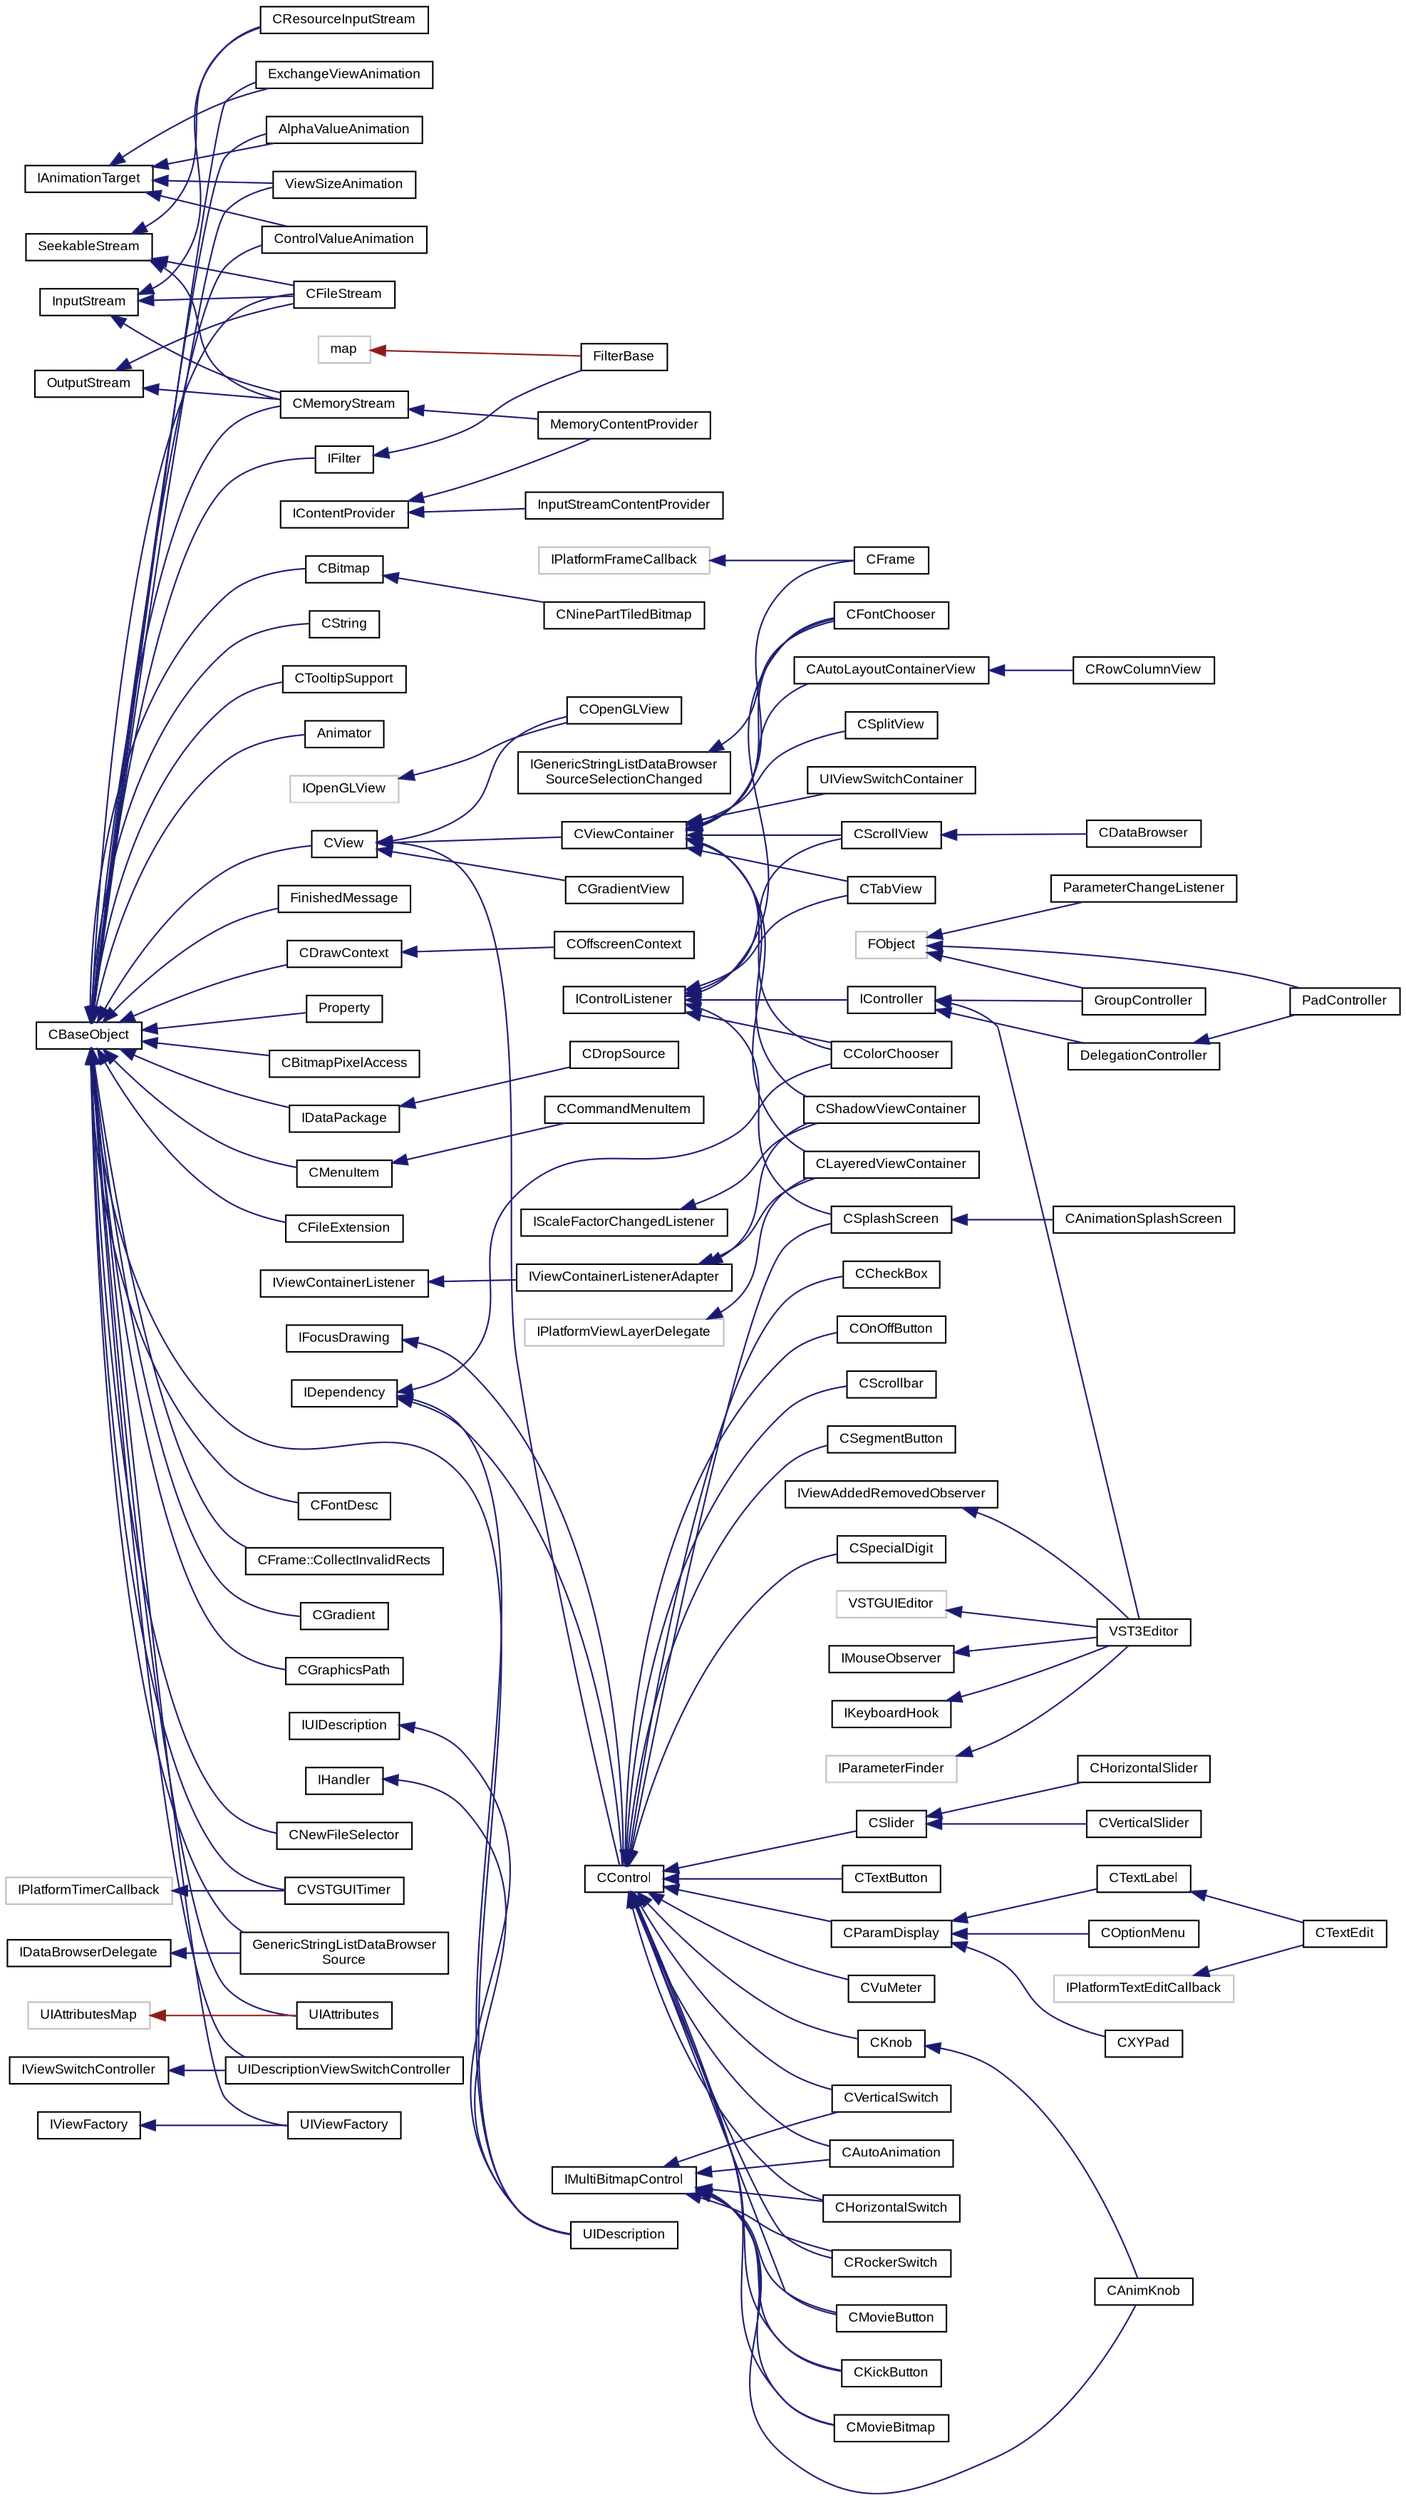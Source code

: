 digraph "Graphical Class Hierarchy"
{
  bgcolor="transparent";
  edge [fontname="Arial",fontsize="9",labelfontname="Arial",labelfontsize="9"];
  node [fontname="Arial",fontsize="9",shape=record];
  rankdir="LR";
  Node1 [label="CBaseObject",height=0.2,width=0.4,color="black",URL="$class_v_s_t_g_u_i_1_1_c_base_object.html",tooltip="Base Object with reference counter. "];
  Node1 -> Node2 [dir="back",color="midnightblue",fontsize="9",style="solid",fontname="Arial"];
  Node2 [label="AlphaValueAnimation",height=0.2,width=0.4,color="black",URL="$class_v_s_t_g_u_i_1_1_animation_1_1_alpha_value_animation.html",tooltip="animates the alpha value of the view "];
  Node1 -> Node3 [dir="back",color="midnightblue",fontsize="9",style="solid",fontname="Arial"];
  Node3 [label="Animator",height=0.2,width=0.4,color="black",URL="$class_v_s_t_g_u_i_1_1_animation_1_1_animator.html",tooltip="Animation runner. "];
  Node1 -> Node4 [dir="back",color="midnightblue",fontsize="9",style="solid",fontname="Arial"];
  Node4 [label="ControlValueAnimation",height=0.2,width=0.4,color="black",URL="$class_v_s_t_g_u_i_1_1_animation_1_1_control_value_animation.html",tooltip="animates the value of a CControl "];
  Node1 -> Node5 [dir="back",color="midnightblue",fontsize="9",style="solid",fontname="Arial"];
  Node5 [label="ExchangeViewAnimation",height=0.2,width=0.4,color="black",URL="$class_v_s_t_g_u_i_1_1_animation_1_1_exchange_view_animation.html",tooltip="exchange a view by another view with an animation "];
  Node1 -> Node6 [dir="back",color="midnightblue",fontsize="9",style="solid",fontname="Arial"];
  Node6 [label="FinishedMessage",height=0.2,width=0.4,color="black",URL="$class_v_s_t_g_u_i_1_1_animation_1_1_finished_message.html",tooltip="Animation Finished Message Object. "];
  Node1 -> Node7 [dir="back",color="midnightblue",fontsize="9",style="solid",fontname="Arial"];
  Node7 [label="ViewSizeAnimation",height=0.2,width=0.4,color="black",URL="$class_v_s_t_g_u_i_1_1_animation_1_1_view_size_animation.html",tooltip="animates the view size of the view "];
  Node1 -> Node8 [dir="back",color="midnightblue",fontsize="9",style="solid",fontname="Arial"];
  Node8 [label="IFilter",height=0.2,width=0.4,color="black",URL="$class_v_s_t_g_u_i_1_1_bitmap_filter_1_1_i_filter.html",tooltip="Filter Interface. "];
  Node8 -> Node9 [dir="back",color="midnightblue",fontsize="9",style="solid",fontname="Arial"];
  Node9 [label="FilterBase",height=0.2,width=0.4,color="black",URL="$class_v_s_t_g_u_i_1_1_bitmap_filter_1_1_filter_base.html",tooltip="A Base Class for Implementing Bitmap Filters. "];
  Node1 -> Node10 [dir="back",color="midnightblue",fontsize="9",style="solid",fontname="Arial"];
  Node10 [label="Property",height=0.2,width=0.4,color="black",URL="$class_v_s_t_g_u_i_1_1_bitmap_filter_1_1_property.html",tooltip="Filter Property. "];
  Node1 -> Node11 [dir="back",color="midnightblue",fontsize="9",style="solid",fontname="Arial"];
  Node11 [label="CBitmap",height=0.2,width=0.4,color="black",URL="$class_v_s_t_g_u_i_1_1_c_bitmap.html",tooltip="Encapsulates various platform depended kinds of bitmaps. "];
  Node11 -> Node12 [dir="back",color="midnightblue",fontsize="9",style="solid",fontname="Arial"];
  Node12 [label="CNinePartTiledBitmap",height=0.2,width=0.4,color="black",URL="$class_v_s_t_g_u_i_1_1_c_nine_part_tiled_bitmap.html",tooltip="a nine-part tiled bitmap "];
  Node1 -> Node13 [dir="back",color="midnightblue",fontsize="9",style="solid",fontname="Arial"];
  Node13 [label="CBitmapPixelAccess",height=0.2,width=0.4,color="black",URL="$class_v_s_t_g_u_i_1_1_c_bitmap_pixel_access.html",tooltip="direct pixel access to a CBitmap "];
  Node1 -> Node14 [dir="back",color="midnightblue",fontsize="9",style="solid",fontname="Arial"];
  Node14 [label="CDrawContext",height=0.2,width=0.4,color="black",URL="$class_v_s_t_g_u_i_1_1_c_draw_context.html",tooltip="A drawing context encapsulates the drawing context of the underlying OS. "];
  Node14 -> Node15 [dir="back",color="midnightblue",fontsize="9",style="solid",fontname="Arial"];
  Node15 [label="COffscreenContext",height=0.2,width=0.4,color="black",URL="$class_v_s_t_g_u_i_1_1_c_offscreen_context.html",tooltip="A draw context using a bitmap as it&#39;s back buffer. "];
  Node1 -> Node16 [dir="back",color="midnightblue",fontsize="9",style="solid",fontname="Arial"];
  Node16 [label="CFileExtension",height=0.2,width=0.4,color="black",URL="$class_v_s_t_g_u_i_1_1_c_file_extension.html",tooltip="file extension description "];
  Node1 -> Node17 [dir="back",color="midnightblue",fontsize="9",style="solid",fontname="Arial"];
  Node17 [label="CFileStream",height=0.2,width=0.4,color="black",URL="$class_v_s_t_g_u_i_1_1_c_file_stream.html"];
  Node1 -> Node18 [dir="back",color="midnightblue",fontsize="9",style="solid",fontname="Arial"];
  Node18 [label="CFontDesc",height=0.2,width=0.4,color="black",URL="$class_v_s_t_g_u_i_1_1_c_font_desc.html",tooltip="font class "];
  Node1 -> Node19 [dir="back",color="midnightblue",fontsize="9",style="solid",fontname="Arial"];
  Node19 [label="CFrame::CollectInvalidRects",height=0.2,width=0.4,color="black",URL="$struct_v_s_t_g_u_i_1_1_c_frame_1_1_collect_invalid_rects.html"];
  Node1 -> Node20 [dir="back",color="midnightblue",fontsize="9",style="solid",fontname="Arial"];
  Node20 [label="CGradient",height=0.2,width=0.4,color="black",URL="$class_v_s_t_g_u_i_1_1_c_gradient.html",tooltip="Gradient Object [new in 4.0]. "];
  Node1 -> Node21 [dir="back",color="midnightblue",fontsize="9",style="solid",fontname="Arial"];
  Node21 [label="CGraphicsPath",height=0.2,width=0.4,color="black",URL="$class_v_s_t_g_u_i_1_1_c_graphics_path.html",tooltip="Graphics Path Object. "];
  Node1 -> Node22 [dir="back",color="midnightblue",fontsize="9",style="solid",fontname="Arial"];
  Node22 [label="CMemoryStream",height=0.2,width=0.4,color="black",URL="$class_v_s_t_g_u_i_1_1_c_memory_stream.html"];
  Node22 -> Node23 [dir="back",color="midnightblue",fontsize="9",style="solid",fontname="Arial"];
  Node23 [label="MemoryContentProvider",height=0.2,width=0.4,color="black",URL="$class_v_s_t_g_u_i_1_1_xml_1_1_memory_content_provider.html"];
  Node1 -> Node24 [dir="back",color="midnightblue",fontsize="9",style="solid",fontname="Arial"];
  Node24 [label="CMenuItem",height=0.2,width=0.4,color="black",URL="$class_v_s_t_g_u_i_1_1_c_menu_item.html",tooltip="a menu item "];
  Node24 -> Node25 [dir="back",color="midnightblue",fontsize="9",style="solid",fontname="Arial"];
  Node25 [label="CCommandMenuItem",height=0.2,width=0.4,color="black",URL="$class_v_s_t_g_u_i_1_1_c_command_menu_item.html",tooltip="a command menu item "];
  Node1 -> Node26 [dir="back",color="midnightblue",fontsize="9",style="solid",fontname="Arial"];
  Node26 [label="CNewFileSelector",height=0.2,width=0.4,color="black",URL="$class_v_s_t_g_u_i_1_1_c_new_file_selector.html",tooltip="New file selector class. "];
  Node1 -> Node27 [dir="back",color="midnightblue",fontsize="9",style="solid",fontname="Arial"];
  Node27 [label="CString",height=0.2,width=0.4,color="black",URL="$class_v_s_t_g_u_i_1_1_c_string.html",tooltip="a string holder class "];
  Node1 -> Node28 [dir="back",color="midnightblue",fontsize="9",style="solid",fontname="Arial"];
  Node28 [label="CTooltipSupport",height=0.2,width=0.4,color="black",URL="$class_v_s_t_g_u_i_1_1_c_tooltip_support.html",tooltip="Generic Tooltip Support class. "];
  Node1 -> Node29 [dir="back",color="midnightblue",fontsize="9",style="solid",fontname="Arial"];
  Node29 [label="CView",height=0.2,width=0.4,color="black",URL="$class_v_s_t_g_u_i_1_1_c_view.html",tooltip="Base Class of all view objects. "];
  Node29 -> Node30 [dir="back",color="midnightblue",fontsize="9",style="solid",fontname="Arial"];
  Node30 [label="CControl",height=0.2,width=0.4,color="black",URL="$class_v_s_t_g_u_i_1_1_c_control.html",tooltip="base class of all VSTGUI controls "];
  Node30 -> Node31 [dir="back",color="midnightblue",fontsize="9",style="solid",fontname="Arial"];
  Node31 [label="CAutoAnimation",height=0.2,width=0.4,color="black",URL="$class_v_s_t_g_u_i_1_1_c_auto_animation.html"];
  Node30 -> Node32 [dir="back",color="midnightblue",fontsize="9",style="solid",fontname="Arial"];
  Node32 [label="CCheckBox",height=0.2,width=0.4,color="black",URL="$class_v_s_t_g_u_i_1_1_c_check_box.html",tooltip="a check box control with a title and 3 states "];
  Node30 -> Node33 [dir="back",color="midnightblue",fontsize="9",style="solid",fontname="Arial"];
  Node33 [label="CHorizontalSwitch",height=0.2,width=0.4,color="black",URL="$class_v_s_t_g_u_i_1_1_c_horizontal_switch.html",tooltip="a horizontal switch control "];
  Node30 -> Node34 [dir="back",color="midnightblue",fontsize="9",style="solid",fontname="Arial"];
  Node34 [label="CKickButton",height=0.2,width=0.4,color="black",URL="$class_v_s_t_g_u_i_1_1_c_kick_button.html"];
  Node30 -> Node35 [dir="back",color="midnightblue",fontsize="9",style="solid",fontname="Arial"];
  Node35 [label="CKnob",height=0.2,width=0.4,color="black",URL="$class_v_s_t_g_u_i_1_1_c_knob.html",tooltip="a knob control "];
  Node35 -> Node36 [dir="back",color="midnightblue",fontsize="9",style="solid",fontname="Arial"];
  Node36 [label="CAnimKnob",height=0.2,width=0.4,color="black",URL="$class_v_s_t_g_u_i_1_1_c_anim_knob.html",tooltip="a bitmap knob control "];
  Node30 -> Node37 [dir="back",color="midnightblue",fontsize="9",style="solid",fontname="Arial"];
  Node37 [label="CMovieBitmap",height=0.2,width=0.4,color="black",URL="$class_v_s_t_g_u_i_1_1_c_movie_bitmap.html",tooltip="a bitmap view that displays different bitmaps according to its current value "];
  Node30 -> Node38 [dir="back",color="midnightblue",fontsize="9",style="solid",fontname="Arial"];
  Node38 [label="CMovieButton",height=0.2,width=0.4,color="black",URL="$class_v_s_t_g_u_i_1_1_c_movie_button.html",tooltip="a bi-states button with 2 subbitmaps "];
  Node30 -> Node39 [dir="back",color="midnightblue",fontsize="9",style="solid",fontname="Arial"];
  Node39 [label="COnOffButton",height=0.2,width=0.4,color="black",URL="$class_v_s_t_g_u_i_1_1_c_on_off_button.html",tooltip="a button control with 2 states "];
  Node30 -> Node40 [dir="back",color="midnightblue",fontsize="9",style="solid",fontname="Arial"];
  Node40 [label="CParamDisplay",height=0.2,width=0.4,color="black",URL="$class_v_s_t_g_u_i_1_1_c_param_display.html",tooltip="a parameter display "];
  Node40 -> Node41 [dir="back",color="midnightblue",fontsize="9",style="solid",fontname="Arial"];
  Node41 [label="COptionMenu",height=0.2,width=0.4,color="black",URL="$class_v_s_t_g_u_i_1_1_c_option_menu.html",tooltip="a popup menu control "];
  Node40 -> Node42 [dir="back",color="midnightblue",fontsize="9",style="solid",fontname="Arial"];
  Node42 [label="CTextLabel",height=0.2,width=0.4,color="black",URL="$class_v_s_t_g_u_i_1_1_c_text_label.html",tooltip="a text label "];
  Node42 -> Node43 [dir="back",color="midnightblue",fontsize="9",style="solid",fontname="Arial"];
  Node43 [label="CTextEdit",height=0.2,width=0.4,color="black",URL="$class_v_s_t_g_u_i_1_1_c_text_edit.html",tooltip="a text edit control "];
  Node40 -> Node44 [dir="back",color="midnightblue",fontsize="9",style="solid",fontname="Arial"];
  Node44 [label="CXYPad",height=0.2,width=0.4,color="black",URL="$class_v_s_t_g_u_i_1_1_c_x_y_pad.html"];
  Node30 -> Node45 [dir="back",color="midnightblue",fontsize="9",style="solid",fontname="Arial"];
  Node45 [label="CRockerSwitch",height=0.2,width=0.4,color="black",URL="$class_v_s_t_g_u_i_1_1_c_rocker_switch.html",tooltip="a switch control with 3 sub bitmaps "];
  Node30 -> Node46 [dir="back",color="midnightblue",fontsize="9",style="solid",fontname="Arial"];
  Node46 [label="CScrollbar",height=0.2,width=0.4,color="black",URL="$class_v_s_t_g_u_i_1_1_c_scrollbar.html",tooltip="a scrollbar control "];
  Node30 -> Node47 [dir="back",color="midnightblue",fontsize="9",style="solid",fontname="Arial"];
  Node47 [label="CSegmentButton",height=0.2,width=0.4,color="black",URL="$class_v_s_t_g_u_i_1_1_c_segment_button.html",tooltip="Control which draws a segmented button. "];
  Node30 -> Node48 [dir="back",color="midnightblue",fontsize="9",style="solid",fontname="Arial"];
  Node48 [label="CSlider",height=0.2,width=0.4,color="black",URL="$class_v_s_t_g_u_i_1_1_c_slider.html",tooltip="a slider control "];
  Node48 -> Node49 [dir="back",color="midnightblue",fontsize="9",style="solid",fontname="Arial"];
  Node49 [label="CHorizontalSlider",height=0.2,width=0.4,color="black",URL="$class_v_s_t_g_u_i_1_1_c_horizontal_slider.html",tooltip="a horizontal slider control "];
  Node48 -> Node50 [dir="back",color="midnightblue",fontsize="9",style="solid",fontname="Arial"];
  Node50 [label="CVerticalSlider",height=0.2,width=0.4,color="black",URL="$class_v_s_t_g_u_i_1_1_c_vertical_slider.html",tooltip="a vertical slider control "];
  Node30 -> Node51 [dir="back",color="midnightblue",fontsize="9",style="solid",fontname="Arial"];
  Node51 [label="CSpecialDigit",height=0.2,width=0.4,color="black",URL="$class_v_s_t_g_u_i_1_1_c_special_digit.html",tooltip="special display with custom numbers (0...9) "];
  Node30 -> Node52 [dir="back",color="midnightblue",fontsize="9",style="solid",fontname="Arial"];
  Node52 [label="CSplashScreen",height=0.2,width=0.4,color="black",URL="$class_v_s_t_g_u_i_1_1_c_splash_screen.html"];
  Node52 -> Node53 [dir="back",color="midnightblue",fontsize="9",style="solid",fontname="Arial"];
  Node53 [label="CAnimationSplashScreen",height=0.2,width=0.4,color="black",URL="$class_v_s_t_g_u_i_1_1_c_animation_splash_screen.html",tooltip="a splash screen which animates the opening and closing of the splash bitmap "];
  Node30 -> Node54 [dir="back",color="midnightblue",fontsize="9",style="solid",fontname="Arial"];
  Node54 [label="CTextButton",height=0.2,width=0.4,color="black",URL="$class_v_s_t_g_u_i_1_1_c_text_button.html",tooltip="a button which renders without bitmaps "];
  Node30 -> Node55 [dir="back",color="midnightblue",fontsize="9",style="solid",fontname="Arial"];
  Node55 [label="CVerticalSwitch",height=0.2,width=0.4,color="black",URL="$class_v_s_t_g_u_i_1_1_c_vertical_switch.html",tooltip="a vertical switch control "];
  Node30 -> Node56 [dir="back",color="midnightblue",fontsize="9",style="solid",fontname="Arial"];
  Node56 [label="CVuMeter",height=0.2,width=0.4,color="black",URL="$class_v_s_t_g_u_i_1_1_c_vu_meter.html"];
  Node29 -> Node57 [dir="back",color="midnightblue",fontsize="9",style="solid",fontname="Arial"];
  Node57 [label="CGradientView",height=0.2,width=0.4,color="black",URL="$class_v_s_t_g_u_i_1_1_c_gradient_view.html",tooltip="View which draws a gradient. "];
  Node29 -> Node58 [dir="back",color="midnightblue",fontsize="9",style="solid",fontname="Arial"];
  Node58 [label="COpenGLView",height=0.2,width=0.4,color="black",URL="$class_v_s_t_g_u_i_1_1_c_open_g_l_view.html",tooltip="a subview which uses OpenGL for drawing "];
  Node29 -> Node59 [dir="back",color="midnightblue",fontsize="9",style="solid",fontname="Arial"];
  Node59 [label="CViewContainer",height=0.2,width=0.4,color="black",URL="$class_v_s_t_g_u_i_1_1_c_view_container.html",tooltip="Container Class of CView objects. "];
  Node59 -> Node60 [dir="back",color="midnightblue",fontsize="9",style="solid",fontname="Arial"];
  Node60 [label="CAutoLayoutContainerView",height=0.2,width=0.4,color="black",URL="$class_v_s_t_g_u_i_1_1_c_auto_layout_container_view.html"];
  Node60 -> Node61 [dir="back",color="midnightblue",fontsize="9",style="solid",fontname="Arial"];
  Node61 [label="CRowColumnView",height=0.2,width=0.4,color="black",URL="$class_v_s_t_g_u_i_1_1_c_row_column_view.html",tooltip="a view container which layouts its subview as rows or columns "];
  Node59 -> Node62 [dir="back",color="midnightblue",fontsize="9",style="solid",fontname="Arial"];
  Node62 [label="CColorChooser",height=0.2,width=0.4,color="black",URL="$class_v_s_t_g_u_i_1_1_c_color_chooser.html"];
  Node59 -> Node63 [dir="back",color="midnightblue",fontsize="9",style="solid",fontname="Arial"];
  Node63 [label="CFontChooser",height=0.2,width=0.4,color="black",URL="$class_v_s_t_g_u_i_1_1_c_font_chooser.html"];
  Node59 -> Node64 [dir="back",color="midnightblue",fontsize="9",style="solid",fontname="Arial"];
  Node64 [label="CFrame",height=0.2,width=0.4,color="black",URL="$class_v_s_t_g_u_i_1_1_c_frame.html",tooltip="The CFrame is the parent container of all views. "];
  Node59 -> Node65 [dir="back",color="midnightblue",fontsize="9",style="solid",fontname="Arial"];
  Node65 [label="CLayeredViewContainer",height=0.2,width=0.4,color="black",URL="$class_v_s_t_g_u_i_1_1_c_layered_view_container.html",tooltip="a view container which draws into a platform layer on top of a parent layer or the platform viewA CLa..."];
  Node59 -> Node66 [dir="back",color="midnightblue",fontsize="9",style="solid",fontname="Arial"];
  Node66 [label="CScrollView",height=0.2,width=0.4,color="black",URL="$class_v_s_t_g_u_i_1_1_c_scroll_view.html",tooltip="a scrollable container view with scrollbars "];
  Node66 -> Node67 [dir="back",color="midnightblue",fontsize="9",style="solid",fontname="Arial"];
  Node67 [label="CDataBrowser",height=0.2,width=0.4,color="black",URL="$class_v_s_t_g_u_i_1_1_c_data_browser.html",tooltip="DataBrowser view. "];
  Node59 -> Node68 [dir="back",color="midnightblue",fontsize="9",style="solid",fontname="Arial"];
  Node68 [label="CShadowViewContainer",height=0.2,width=0.4,color="black",URL="$class_v_s_t_g_u_i_1_1_c_shadow_view_container.html",tooltip="a view container which draws a shadow for it&#39;s subviews "];
  Node59 -> Node69 [dir="back",color="midnightblue",fontsize="9",style="solid",fontname="Arial"];
  Node69 [label="CSplitView",height=0.2,width=0.4,color="black",URL="$class_v_s_t_g_u_i_1_1_c_split_view.html",tooltip="a split container view with separators between its child views "];
  Node59 -> Node70 [dir="back",color="midnightblue",fontsize="9",style="solid",fontname="Arial"];
  Node70 [label="CTabView",height=0.2,width=0.4,color="black",URL="$class_v_s_t_g_u_i_1_1_c_tab_view.html",tooltip="a tab view "];
  Node59 -> Node71 [dir="back",color="midnightblue",fontsize="9",style="solid",fontname="Arial"];
  Node71 [label="UIViewSwitchContainer",height=0.2,width=0.4,color="black",URL="$class_v_s_t_g_u_i_1_1_u_i_view_switch_container.html"];
  Node1 -> Node72 [dir="back",color="midnightblue",fontsize="9",style="solid",fontname="Arial"];
  Node72 [label="CVSTGUITimer",height=0.2,width=0.4,color="black",URL="$class_v_s_t_g_u_i_1_1_c_v_s_t_g_u_i_timer.html",tooltip="A timer class, which posts timer messages to CBaseObjects or calls a lambda function (c++11 only)..."];
  Node1 -> Node73 [dir="back",color="midnightblue",fontsize="9",style="solid",fontname="Arial"];
  Node73 [label="GenericStringListDataBrowser\lSource",height=0.2,width=0.4,color="black",URL="$class_v_s_t_g_u_i_1_1_generic_string_list_data_browser_source.html",tooltip="Generic string list data browser source. "];
  Node1 -> Node74 [dir="back",color="midnightblue",fontsize="9",style="solid",fontname="Arial"];
  Node74 [label="IDataPackage",height=0.2,width=0.4,color="black",URL="$class_v_s_t_g_u_i_1_1_i_data_package.html",tooltip="interface for drag&drop and clipboard data "];
  Node74 -> Node75 [dir="back",color="midnightblue",fontsize="9",style="solid",fontname="Arial"];
  Node75 [label="CDropSource",height=0.2,width=0.4,color="black",URL="$class_v_s_t_g_u_i_1_1_c_drop_source.html",tooltip="drop source "];
  Node1 -> Node76 [dir="back",color="midnightblue",fontsize="9",style="solid",fontname="Arial"];
  Node76 [label="UIAttributes",height=0.2,width=0.4,color="black",URL="$class_v_s_t_g_u_i_1_1_u_i_attributes.html"];
  Node1 -> Node77 [dir="back",color="midnightblue",fontsize="9",style="solid",fontname="Arial"];
  Node77 [label="UIDescription",height=0.2,width=0.4,color="black",URL="$class_v_s_t_g_u_i_1_1_u_i_description.html",tooltip="XML description parser and view creator. "];
  Node1 -> Node78 [dir="back",color="midnightblue",fontsize="9",style="solid",fontname="Arial"];
  Node78 [label="UIDescriptionViewSwitchController",height=0.2,width=0.4,color="black",URL="$class_v_s_t_g_u_i_1_1_u_i_description_view_switch_controller.html"];
  Node1 -> Node79 [dir="back",color="midnightblue",fontsize="9",style="solid",fontname="Arial"];
  Node79 [label="UIViewFactory",height=0.2,width=0.4,color="black",URL="$class_v_s_t_g_u_i_1_1_u_i_view_factory.html",tooltip="Default view factory. "];
  Node80 [label="FObject",height=0.2,width=0.4,color="grey75"];
  Node80 -> Node81 [dir="back",color="midnightblue",fontsize="9",style="solid",fontname="Arial"];
  Node81 [label="GroupController",height=0.2,width=0.4,color="black",URL="$class_v_s_t_g_u_i_1_1_group_controller.html"];
  Node80 -> Node82 [dir="back",color="midnightblue",fontsize="9",style="solid",fontname="Arial"];
  Node82 [label="PadController",height=0.2,width=0.4,color="black",URL="$class_v_s_t_g_u_i_1_1_pad_controller.html"];
  Node80 -> Node83 [dir="back",color="midnightblue",fontsize="9",style="solid",fontname="Arial"];
  Node83 [label="ParameterChangeListener",height=0.2,width=0.4,color="black",URL="$class_v_s_t_g_u_i_1_1_parameter_change_listener.html"];
  Node84 [label="IAnimationTarget",height=0.2,width=0.4,color="black",URL="$class_v_s_t_g_u_i_1_1_animation_1_1_i_animation_target.html",tooltip="Animation target interface. "];
  Node84 -> Node2 [dir="back",color="midnightblue",fontsize="9",style="solid",fontname="Arial"];
  Node84 -> Node4 [dir="back",color="midnightblue",fontsize="9",style="solid",fontname="Arial"];
  Node84 -> Node5 [dir="back",color="midnightblue",fontsize="9",style="solid",fontname="Arial"];
  Node84 -> Node7 [dir="back",color="midnightblue",fontsize="9",style="solid",fontname="Arial"];
  Node85 [label="IContentProvider",height=0.2,width=0.4,color="black",URL="$class_v_s_t_g_u_i_1_1_xml_1_1_i_content_provider.html"];
  Node85 -> Node86 [dir="back",color="midnightblue",fontsize="9",style="solid",fontname="Arial"];
  Node86 [label="InputStreamContentProvider",height=0.2,width=0.4,color="black",URL="$class_v_s_t_g_u_i_1_1_xml_1_1_input_stream_content_provider.html"];
  Node85 -> Node23 [dir="back",color="midnightblue",fontsize="9",style="solid",fontname="Arial"];
  Node87 [label="IControlListener",height=0.2,width=0.4,color="black",URL="$class_v_s_t_g_u_i_1_1_i_control_listener.html"];
  Node87 -> Node62 [dir="back",color="midnightblue",fontsize="9",style="solid",fontname="Arial"];
  Node87 -> Node63 [dir="back",color="midnightblue",fontsize="9",style="solid",fontname="Arial"];
  Node87 -> Node66 [dir="back",color="midnightblue",fontsize="9",style="solid",fontname="Arial"];
  Node87 -> Node52 [dir="back",color="midnightblue",fontsize="9",style="solid",fontname="Arial"];
  Node87 -> Node70 [dir="back",color="midnightblue",fontsize="9",style="solid",fontname="Arial"];
  Node87 -> Node88 [dir="back",color="midnightblue",fontsize="9",style="solid",fontname="Arial"];
  Node88 [label="IController",height=0.2,width=0.4,color="black",URL="$class_v_s_t_g_u_i_1_1_i_controller.html",tooltip="extension to IControlListener used by UIDescription "];
  Node88 -> Node89 [dir="back",color="midnightblue",fontsize="9",style="solid",fontname="Arial"];
  Node89 [label="DelegationController",height=0.2,width=0.4,color="black",URL="$class_v_s_t_g_u_i_1_1_delegation_controller.html"];
  Node89 -> Node82 [dir="back",color="midnightblue",fontsize="9",style="solid",fontname="Arial"];
  Node88 -> Node81 [dir="back",color="midnightblue",fontsize="9",style="solid",fontname="Arial"];
  Node88 -> Node90 [dir="back",color="midnightblue",fontsize="9",style="solid",fontname="Arial"];
  Node90 [label="VST3Editor",height=0.2,width=0.4,color="black",URL="$class_v_s_t_g_u_i_1_1_v_s_t3_editor.html",tooltip="VST3 Editor with automatic parameter binding. "];
  Node91 [label="IDataBrowserDelegate",height=0.2,width=0.4,color="black",URL="$class_v_s_t_g_u_i_1_1_i_data_browser_delegate.html",tooltip="DataBrowser Interface. "];
  Node91 -> Node73 [dir="back",color="midnightblue",fontsize="9",style="solid",fontname="Arial"];
  Node92 [label="IDependency",height=0.2,width=0.4,color="black",URL="$class_v_s_t_g_u_i_1_1_i_dependency.html",tooltip="simple dependency between objects. "];
  Node92 -> Node62 [dir="back",color="midnightblue",fontsize="9",style="solid",fontname="Arial"];
  Node92 -> Node30 [dir="back",color="midnightblue",fontsize="9",style="solid",fontname="Arial"];
  Node92 -> Node77 [dir="back",color="midnightblue",fontsize="9",style="solid",fontname="Arial"];
  Node93 [label="IFocusDrawing",height=0.2,width=0.4,color="black",URL="$class_v_s_t_g_u_i_1_1_i_focus_drawing.html",tooltip="Custom focus drawing interface. "];
  Node93 -> Node30 [dir="back",color="midnightblue",fontsize="9",style="solid",fontname="Arial"];
  Node94 [label="IGenericStringListDataBrowser\lSourceSelectionChanged",height=0.2,width=0.4,color="black",URL="$class_v_s_t_g_u_i_1_1_i_generic_string_list_data_browser_source_selection_changed.html"];
  Node94 -> Node63 [dir="back",color="midnightblue",fontsize="9",style="solid",fontname="Arial"];
  Node95 [label="IHandler",height=0.2,width=0.4,color="black",URL="$class_v_s_t_g_u_i_1_1_xml_1_1_i_handler.html"];
  Node95 -> Node77 [dir="back",color="midnightblue",fontsize="9",style="solid",fontname="Arial"];
  Node96 [label="IKeyboardHook",height=0.2,width=0.4,color="black",URL="$class_v_s_t_g_u_i_1_1_i_keyboard_hook.html",tooltip="generic keyboard hook interface for CFrame "];
  Node96 -> Node90 [dir="back",color="midnightblue",fontsize="9",style="solid",fontname="Arial"];
  Node97 [label="IMouseObserver",height=0.2,width=0.4,color="black",URL="$class_v_s_t_g_u_i_1_1_i_mouse_observer.html",tooltip="generic mouse observer interface for CFrame "];
  Node97 -> Node90 [dir="back",color="midnightblue",fontsize="9",style="solid",fontname="Arial"];
  Node98 [label="IMultiBitmapControl",height=0.2,width=0.4,color="black",URL="$class_v_s_t_g_u_i_1_1_i_multi_bitmap_control.html",tooltip="interface for controls with sub images "];
  Node98 -> Node36 [dir="back",color="midnightblue",fontsize="9",style="solid",fontname="Arial"];
  Node98 -> Node31 [dir="back",color="midnightblue",fontsize="9",style="solid",fontname="Arial"];
  Node98 -> Node33 [dir="back",color="midnightblue",fontsize="9",style="solid",fontname="Arial"];
  Node98 -> Node34 [dir="back",color="midnightblue",fontsize="9",style="solid",fontname="Arial"];
  Node98 -> Node37 [dir="back",color="midnightblue",fontsize="9",style="solid",fontname="Arial"];
  Node98 -> Node38 [dir="back",color="midnightblue",fontsize="9",style="solid",fontname="Arial"];
  Node98 -> Node45 [dir="back",color="midnightblue",fontsize="9",style="solid",fontname="Arial"];
  Node98 -> Node55 [dir="back",color="midnightblue",fontsize="9",style="solid",fontname="Arial"];
  Node99 [label="InputStream",height=0.2,width=0.4,color="black",URL="$class_v_s_t_g_u_i_1_1_input_stream.html"];
  Node99 -> Node17 [dir="back",color="midnightblue",fontsize="9",style="solid",fontname="Arial"];
  Node99 -> Node22 [dir="back",color="midnightblue",fontsize="9",style="solid",fontname="Arial"];
  Node99 -> Node100 [dir="back",color="midnightblue",fontsize="9",style="solid",fontname="Arial"];
  Node100 [label="CResourceInputStream",height=0.2,width=0.4,color="black",URL="$class_v_s_t_g_u_i_1_1_c_resource_input_stream.html"];
  Node101 [label="IOpenGLView",height=0.2,width=0.4,color="grey75"];
  Node101 -> Node58 [dir="back",color="midnightblue",fontsize="9",style="solid",fontname="Arial"];
  Node102 [label="IParameterFinder",height=0.2,width=0.4,color="grey75"];
  Node102 -> Node90 [dir="back",color="midnightblue",fontsize="9",style="solid",fontname="Arial"];
  Node103 [label="IPlatformFrameCallback",height=0.2,width=0.4,color="grey75"];
  Node103 -> Node64 [dir="back",color="midnightblue",fontsize="9",style="solid",fontname="Arial"];
  Node104 [label="IPlatformTextEditCallback",height=0.2,width=0.4,color="grey75"];
  Node104 -> Node43 [dir="back",color="midnightblue",fontsize="9",style="solid",fontname="Arial"];
  Node105 [label="IPlatformTimerCallback",height=0.2,width=0.4,color="grey75"];
  Node105 -> Node72 [dir="back",color="midnightblue",fontsize="9",style="solid",fontname="Arial"];
  Node106 [label="IPlatformViewLayerDelegate",height=0.2,width=0.4,color="grey75"];
  Node106 -> Node65 [dir="back",color="midnightblue",fontsize="9",style="solid",fontname="Arial"];
  Node107 [label="IScaleFactorChangedListener",height=0.2,width=0.4,color="black",URL="$class_v_s_t_g_u_i_1_1_i_scale_factor_changed_listener.html"];
  Node107 -> Node68 [dir="back",color="midnightblue",fontsize="9",style="solid",fontname="Arial"];
  Node108 [label="IUIDescription",height=0.2,width=0.4,color="black",URL="$class_v_s_t_g_u_i_1_1_i_u_i_description.html"];
  Node108 -> Node77 [dir="back",color="midnightblue",fontsize="9",style="solid",fontname="Arial"];
  Node109 [label="IViewAddedRemovedObserver",height=0.2,width=0.4,color="black",URL="$class_v_s_t_g_u_i_1_1_i_view_added_removed_observer.html",tooltip="view added removed observer interface for CFrame "];
  Node109 -> Node90 [dir="back",color="midnightblue",fontsize="9",style="solid",fontname="Arial"];
  Node110 [label="IViewContainerListener",height=0.2,width=0.4,color="black",URL="$class_v_s_t_g_u_i_1_1_i_view_container_listener.html",tooltip="ViewContainer Listener Interface. "];
  Node110 -> Node111 [dir="back",color="midnightblue",fontsize="9",style="solid",fontname="Arial"];
  Node111 [label="IViewContainerListenerAdapter",height=0.2,width=0.4,color="black",URL="$class_v_s_t_g_u_i_1_1_i_view_container_listener_adapter.html",tooltip="ViewContainer Listener Interface Adapter. "];
  Node111 -> Node65 [dir="back",color="midnightblue",fontsize="9",style="solid",fontname="Arial"];
  Node111 -> Node68 [dir="back",color="midnightblue",fontsize="9",style="solid",fontname="Arial"];
  Node112 [label="IViewFactory",height=0.2,width=0.4,color="black",URL="$class_v_s_t_g_u_i_1_1_i_view_factory.html"];
  Node112 -> Node79 [dir="back",color="midnightblue",fontsize="9",style="solid",fontname="Arial"];
  Node113 [label="IViewSwitchController",height=0.2,width=0.4,color="black",URL="$class_v_s_t_g_u_i_1_1_i_view_switch_controller.html"];
  Node113 -> Node78 [dir="back",color="midnightblue",fontsize="9",style="solid",fontname="Arial"];
  Node114 [label="map",height=0.2,width=0.4,color="grey75"];
  Node114 -> Node9 [dir="back",color="firebrick4",fontsize="9",style="solid",fontname="Arial"];
  Node115 [label="OutputStream",height=0.2,width=0.4,color="black",URL="$class_v_s_t_g_u_i_1_1_output_stream.html"];
  Node115 -> Node17 [dir="back",color="midnightblue",fontsize="9",style="solid",fontname="Arial"];
  Node115 -> Node22 [dir="back",color="midnightblue",fontsize="9",style="solid",fontname="Arial"];
  Node116 [label="SeekableStream",height=0.2,width=0.4,color="black",URL="$class_v_s_t_g_u_i_1_1_seekable_stream.html"];
  Node116 -> Node17 [dir="back",color="midnightblue",fontsize="9",style="solid",fontname="Arial"];
  Node116 -> Node22 [dir="back",color="midnightblue",fontsize="9",style="solid",fontname="Arial"];
  Node116 -> Node100 [dir="back",color="midnightblue",fontsize="9",style="solid",fontname="Arial"];
  Node117 [label="UIAttributesMap",height=0.2,width=0.4,color="grey75"];
  Node117 -> Node76 [dir="back",color="firebrick4",fontsize="9",style="solid",fontname="Arial"];
  Node118 [label="VSTGUIEditor",height=0.2,width=0.4,color="grey75"];
  Node118 -> Node90 [dir="back",color="midnightblue",fontsize="9",style="solid",fontname="Arial"];
}

